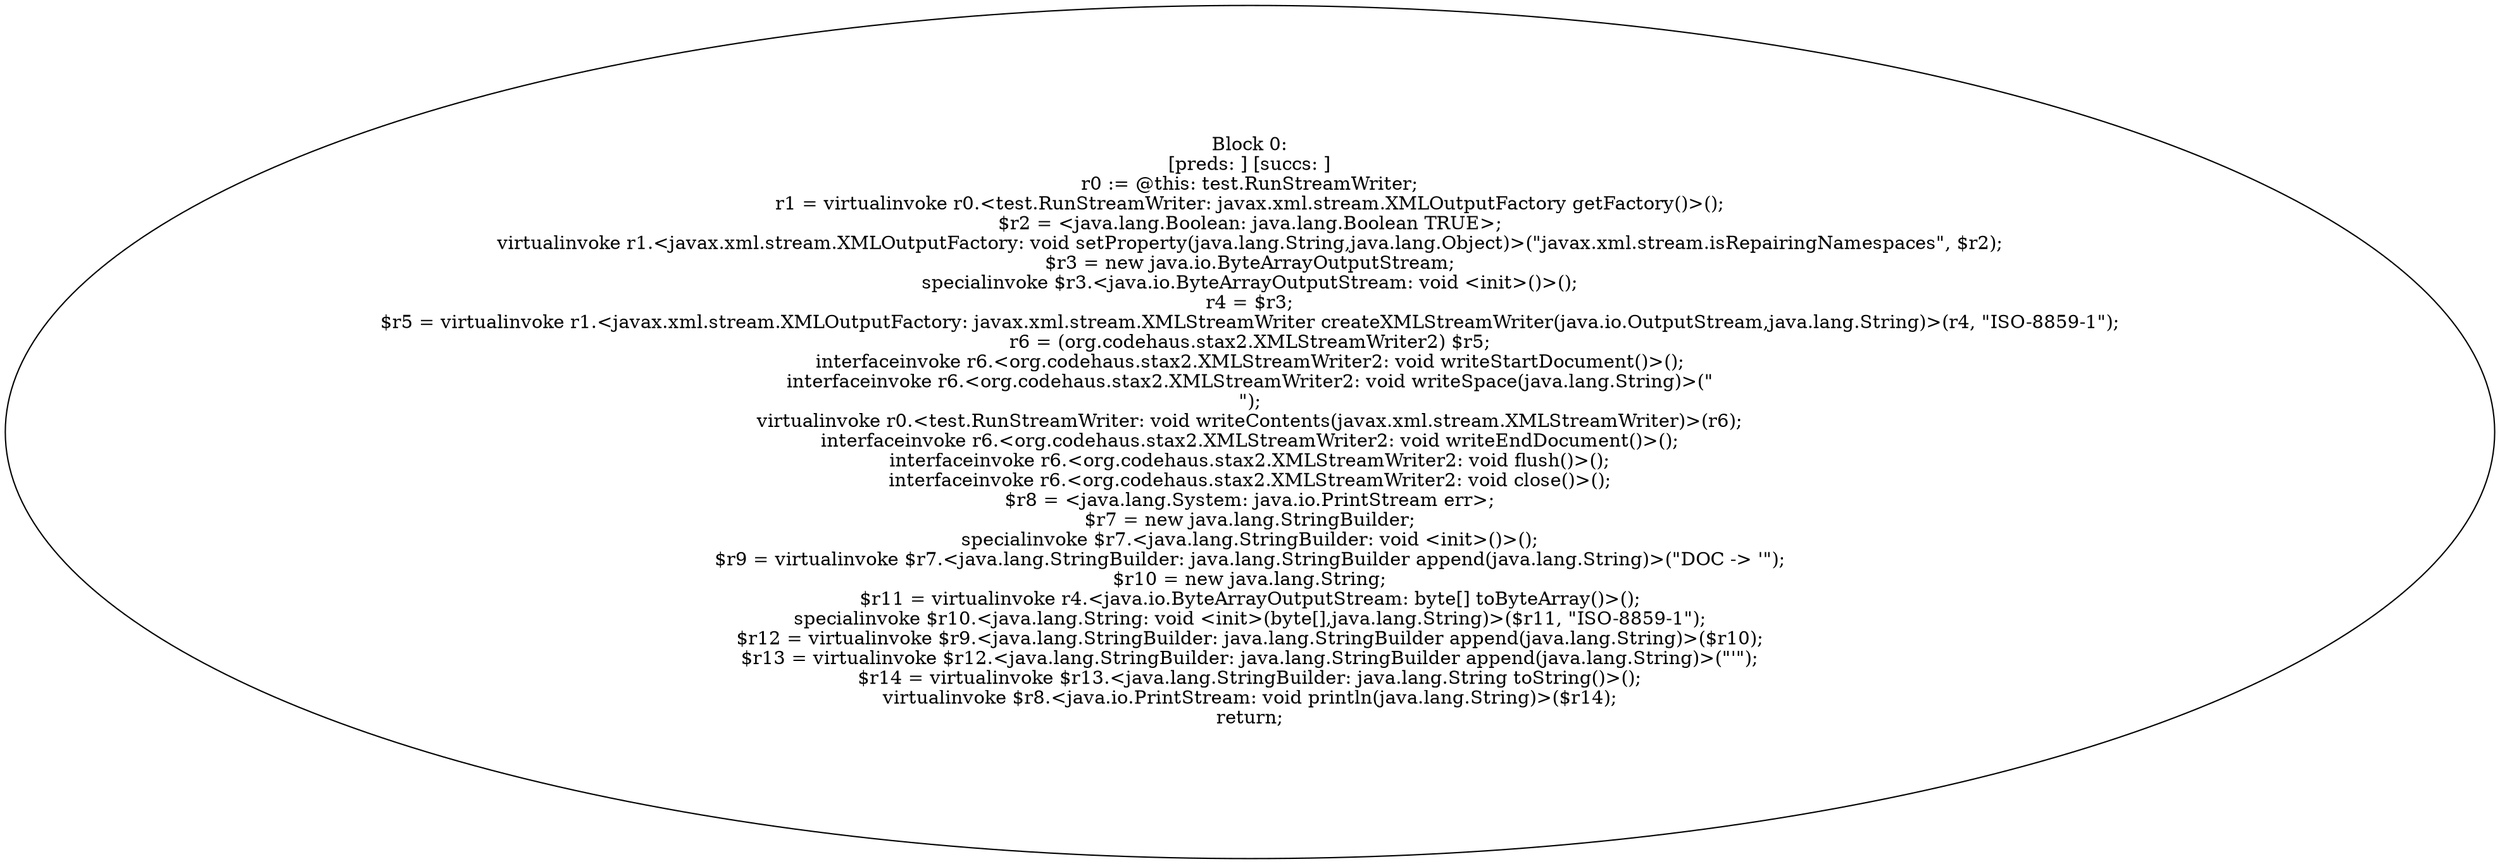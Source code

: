 digraph "unitGraph" {
    "Block 0:
[preds: ] [succs: ]
r0 := @this: test.RunStreamWriter;
r1 = virtualinvoke r0.<test.RunStreamWriter: javax.xml.stream.XMLOutputFactory getFactory()>();
$r2 = <java.lang.Boolean: java.lang.Boolean TRUE>;
virtualinvoke r1.<javax.xml.stream.XMLOutputFactory: void setProperty(java.lang.String,java.lang.Object)>(\"javax.xml.stream.isRepairingNamespaces\", $r2);
$r3 = new java.io.ByteArrayOutputStream;
specialinvoke $r3.<java.io.ByteArrayOutputStream: void <init>()>();
r4 = $r3;
$r5 = virtualinvoke r1.<javax.xml.stream.XMLOutputFactory: javax.xml.stream.XMLStreamWriter createXMLStreamWriter(java.io.OutputStream,java.lang.String)>(r4, \"ISO-8859-1\");
r6 = (org.codehaus.stax2.XMLStreamWriter2) $r5;
interfaceinvoke r6.<org.codehaus.stax2.XMLStreamWriter2: void writeStartDocument()>();
interfaceinvoke r6.<org.codehaus.stax2.XMLStreamWriter2: void writeSpace(java.lang.String)>(\"\n\");
virtualinvoke r0.<test.RunStreamWriter: void writeContents(javax.xml.stream.XMLStreamWriter)>(r6);
interfaceinvoke r6.<org.codehaus.stax2.XMLStreamWriter2: void writeEndDocument()>();
interfaceinvoke r6.<org.codehaus.stax2.XMLStreamWriter2: void flush()>();
interfaceinvoke r6.<org.codehaus.stax2.XMLStreamWriter2: void close()>();
$r8 = <java.lang.System: java.io.PrintStream err>;
$r7 = new java.lang.StringBuilder;
specialinvoke $r7.<java.lang.StringBuilder: void <init>()>();
$r9 = virtualinvoke $r7.<java.lang.StringBuilder: java.lang.StringBuilder append(java.lang.String)>(\"DOC -> \'\");
$r10 = new java.lang.String;
$r11 = virtualinvoke r4.<java.io.ByteArrayOutputStream: byte[] toByteArray()>();
specialinvoke $r10.<java.lang.String: void <init>(byte[],java.lang.String)>($r11, \"ISO-8859-1\");
$r12 = virtualinvoke $r9.<java.lang.StringBuilder: java.lang.StringBuilder append(java.lang.String)>($r10);
$r13 = virtualinvoke $r12.<java.lang.StringBuilder: java.lang.StringBuilder append(java.lang.String)>(\"\'\");
$r14 = virtualinvoke $r13.<java.lang.StringBuilder: java.lang.String toString()>();
virtualinvoke $r8.<java.io.PrintStream: void println(java.lang.String)>($r14);
return;
"
}
